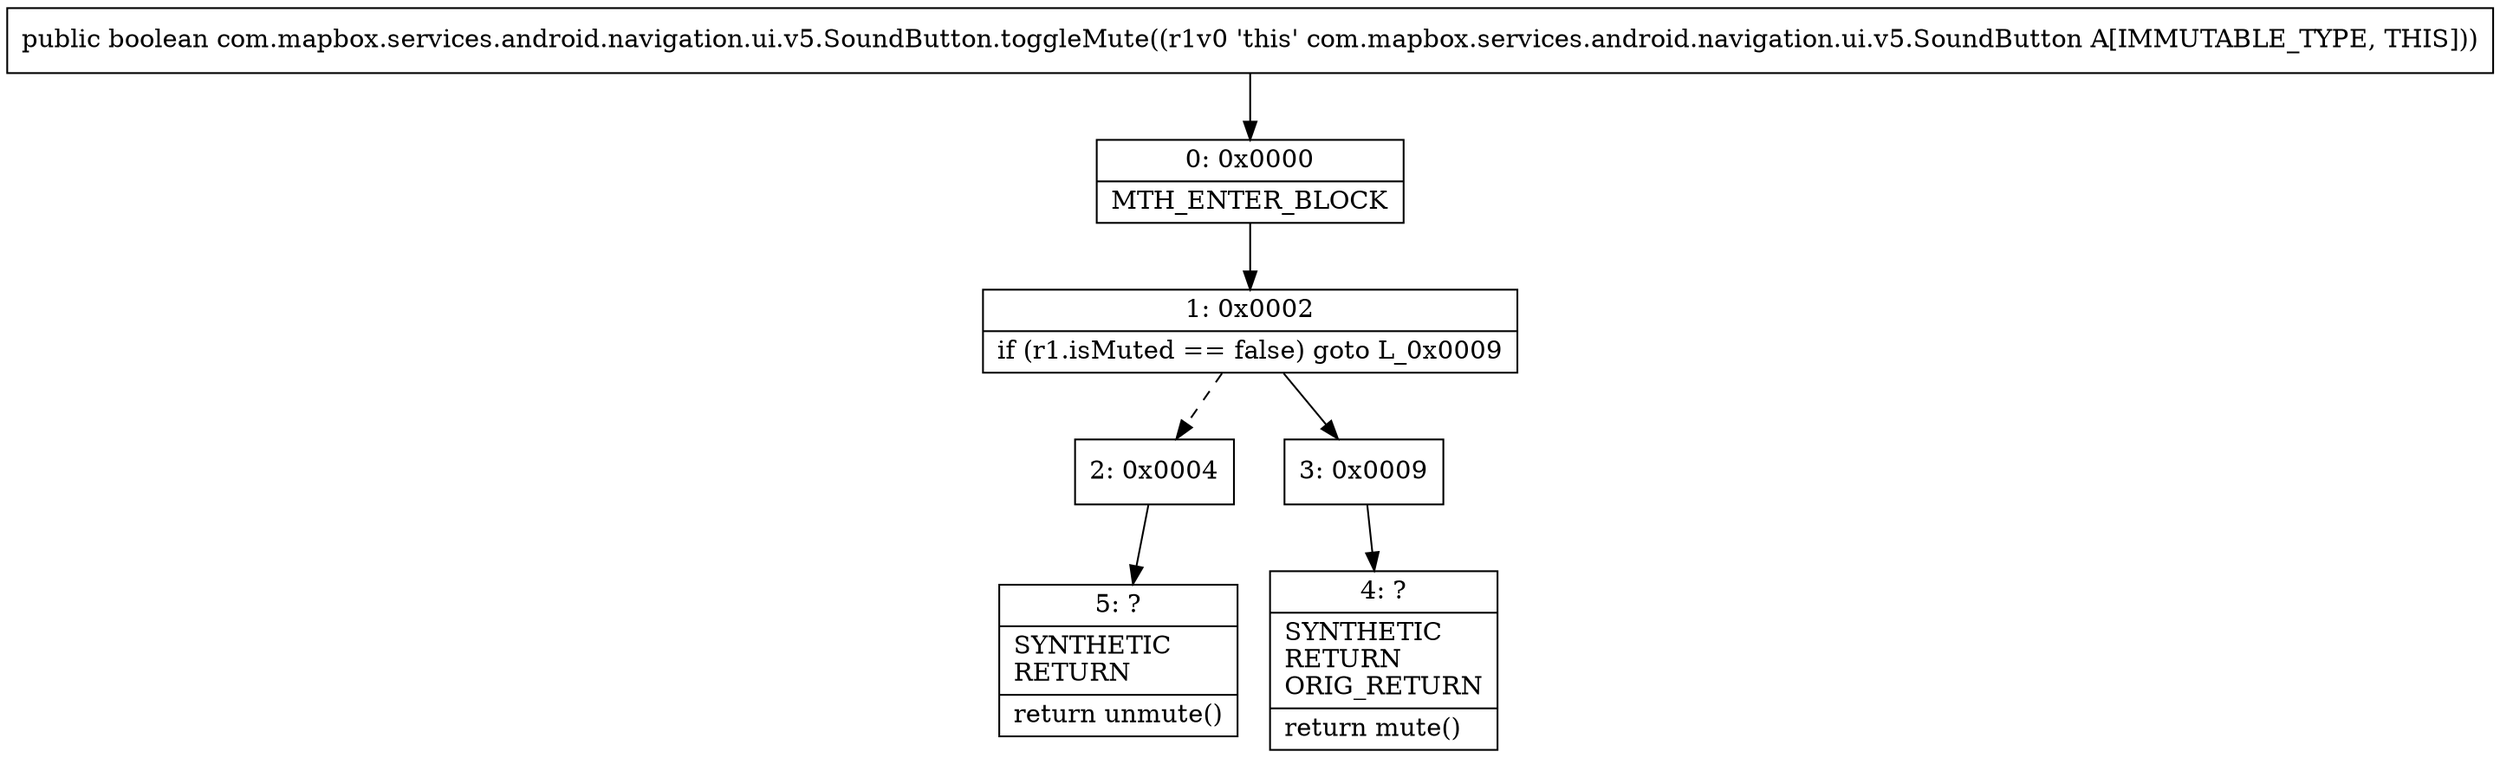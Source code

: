digraph "CFG forcom.mapbox.services.android.navigation.ui.v5.SoundButton.toggleMute()Z" {
Node_0 [shape=record,label="{0\:\ 0x0000|MTH_ENTER_BLOCK\l}"];
Node_1 [shape=record,label="{1\:\ 0x0002|if (r1.isMuted == false) goto L_0x0009\l}"];
Node_2 [shape=record,label="{2\:\ 0x0004}"];
Node_3 [shape=record,label="{3\:\ 0x0009}"];
Node_4 [shape=record,label="{4\:\ ?|SYNTHETIC\lRETURN\lORIG_RETURN\l|return mute()\l}"];
Node_5 [shape=record,label="{5\:\ ?|SYNTHETIC\lRETURN\l|return unmute()\l}"];
MethodNode[shape=record,label="{public boolean com.mapbox.services.android.navigation.ui.v5.SoundButton.toggleMute((r1v0 'this' com.mapbox.services.android.navigation.ui.v5.SoundButton A[IMMUTABLE_TYPE, THIS])) }"];
MethodNode -> Node_0;
Node_0 -> Node_1;
Node_1 -> Node_2[style=dashed];
Node_1 -> Node_3;
Node_2 -> Node_5;
Node_3 -> Node_4;
}

